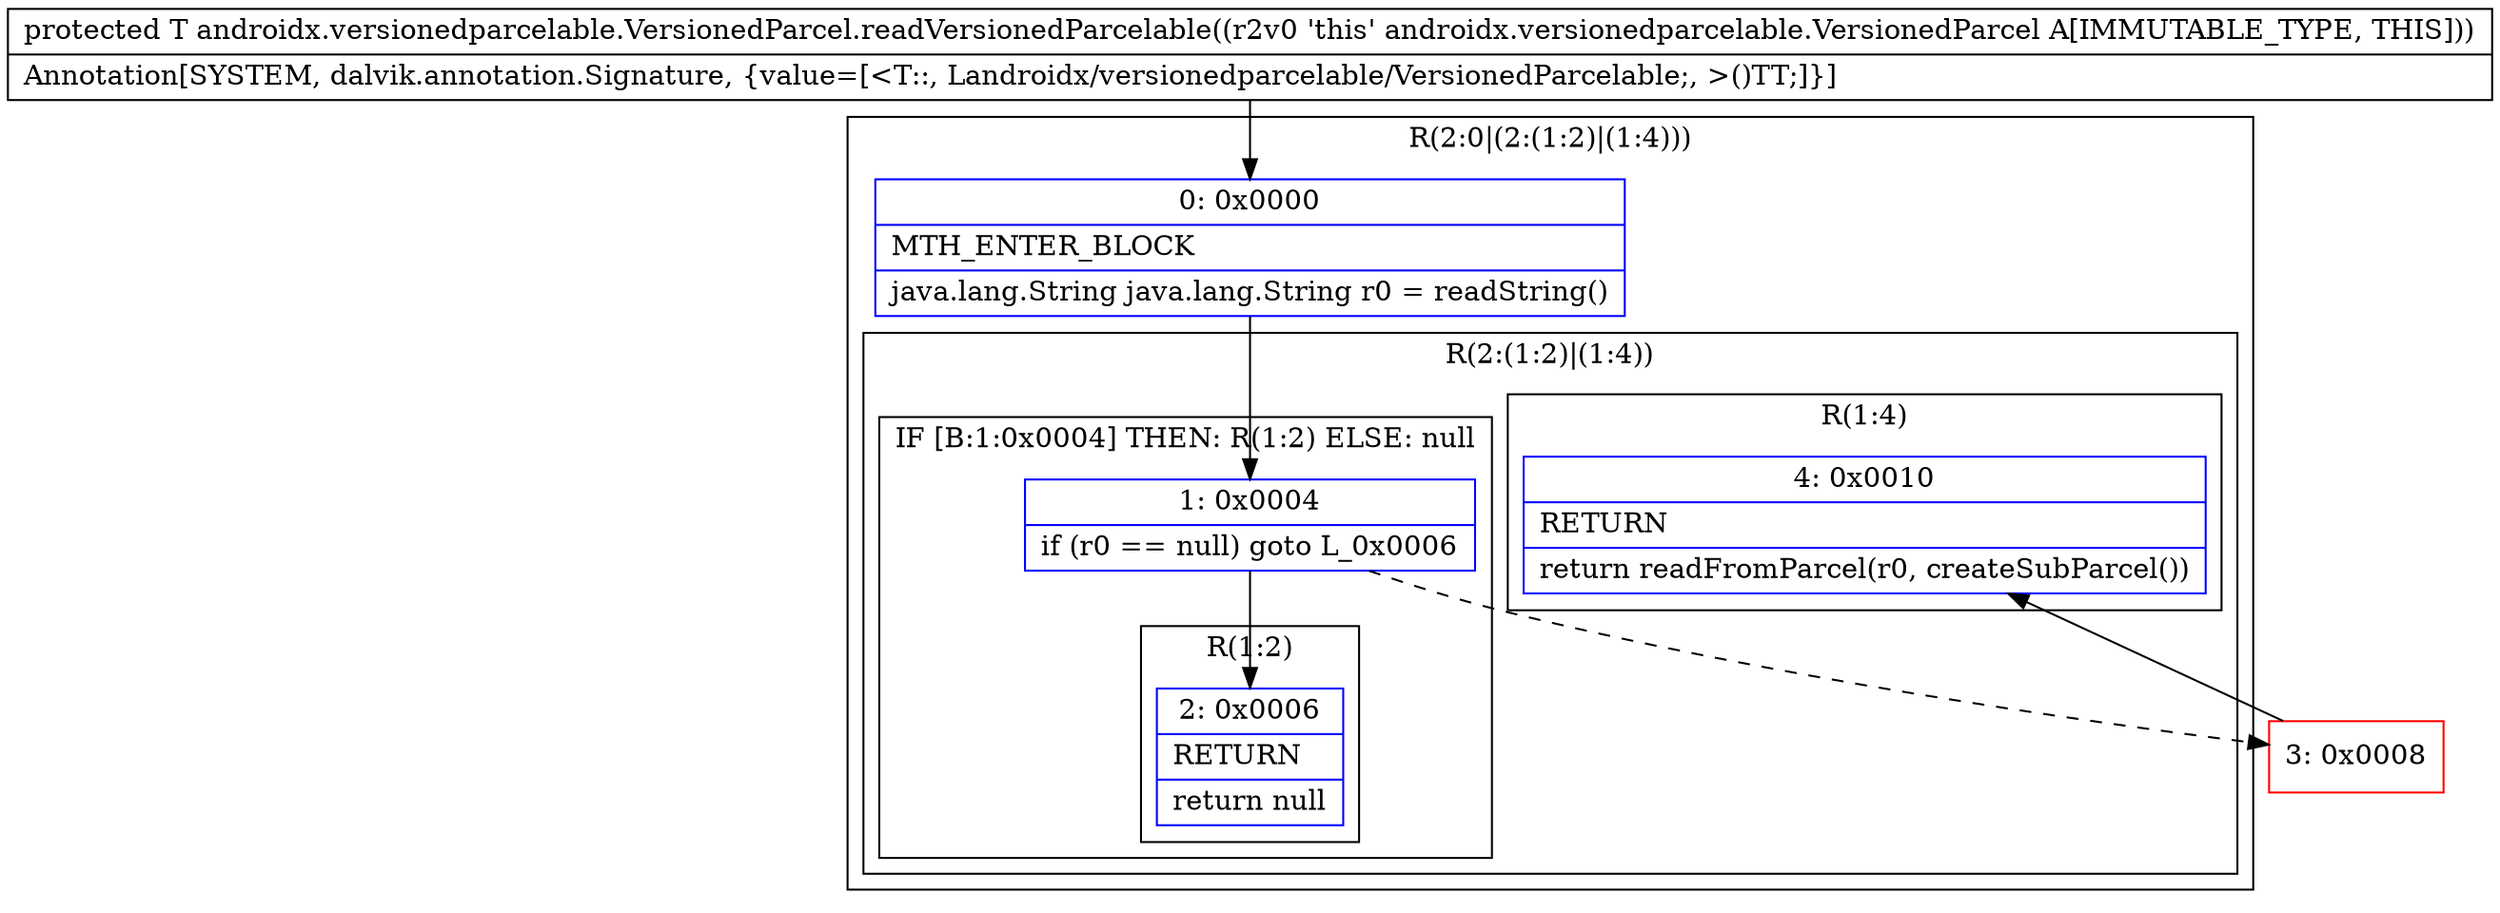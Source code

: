 digraph "CFG forandroidx.versionedparcelable.VersionedParcel.readVersionedParcelable()Landroidx\/versionedparcelable\/VersionedParcelable;" {
subgraph cluster_Region_629079642 {
label = "R(2:0|(2:(1:2)|(1:4)))";
node [shape=record,color=blue];
Node_0 [shape=record,label="{0\:\ 0x0000|MTH_ENTER_BLOCK\l|java.lang.String java.lang.String r0 = readString()\l}"];
subgraph cluster_Region_875057091 {
label = "R(2:(1:2)|(1:4))";
node [shape=record,color=blue];
subgraph cluster_IfRegion_1095015491 {
label = "IF [B:1:0x0004] THEN: R(1:2) ELSE: null";
node [shape=record,color=blue];
Node_1 [shape=record,label="{1\:\ 0x0004|if (r0 == null) goto L_0x0006\l}"];
subgraph cluster_Region_503259624 {
label = "R(1:2)";
node [shape=record,color=blue];
Node_2 [shape=record,label="{2\:\ 0x0006|RETURN\l|return null\l}"];
}
}
subgraph cluster_Region_1819683149 {
label = "R(1:4)";
node [shape=record,color=blue];
Node_4 [shape=record,label="{4\:\ 0x0010|RETURN\l|return readFromParcel(r0, createSubParcel())\l}"];
}
}
}
Node_3 [shape=record,color=red,label="{3\:\ 0x0008}"];
MethodNode[shape=record,label="{protected T androidx.versionedparcelable.VersionedParcel.readVersionedParcelable((r2v0 'this' androidx.versionedparcelable.VersionedParcel A[IMMUTABLE_TYPE, THIS]))  | Annotation[SYSTEM, dalvik.annotation.Signature, \{value=[\<T::, Landroidx\/versionedparcelable\/VersionedParcelable;, \>()TT;]\}]\l}"];
MethodNode -> Node_0;
Node_0 -> Node_1;
Node_1 -> Node_2;
Node_1 -> Node_3[style=dashed];
Node_3 -> Node_4;
}

